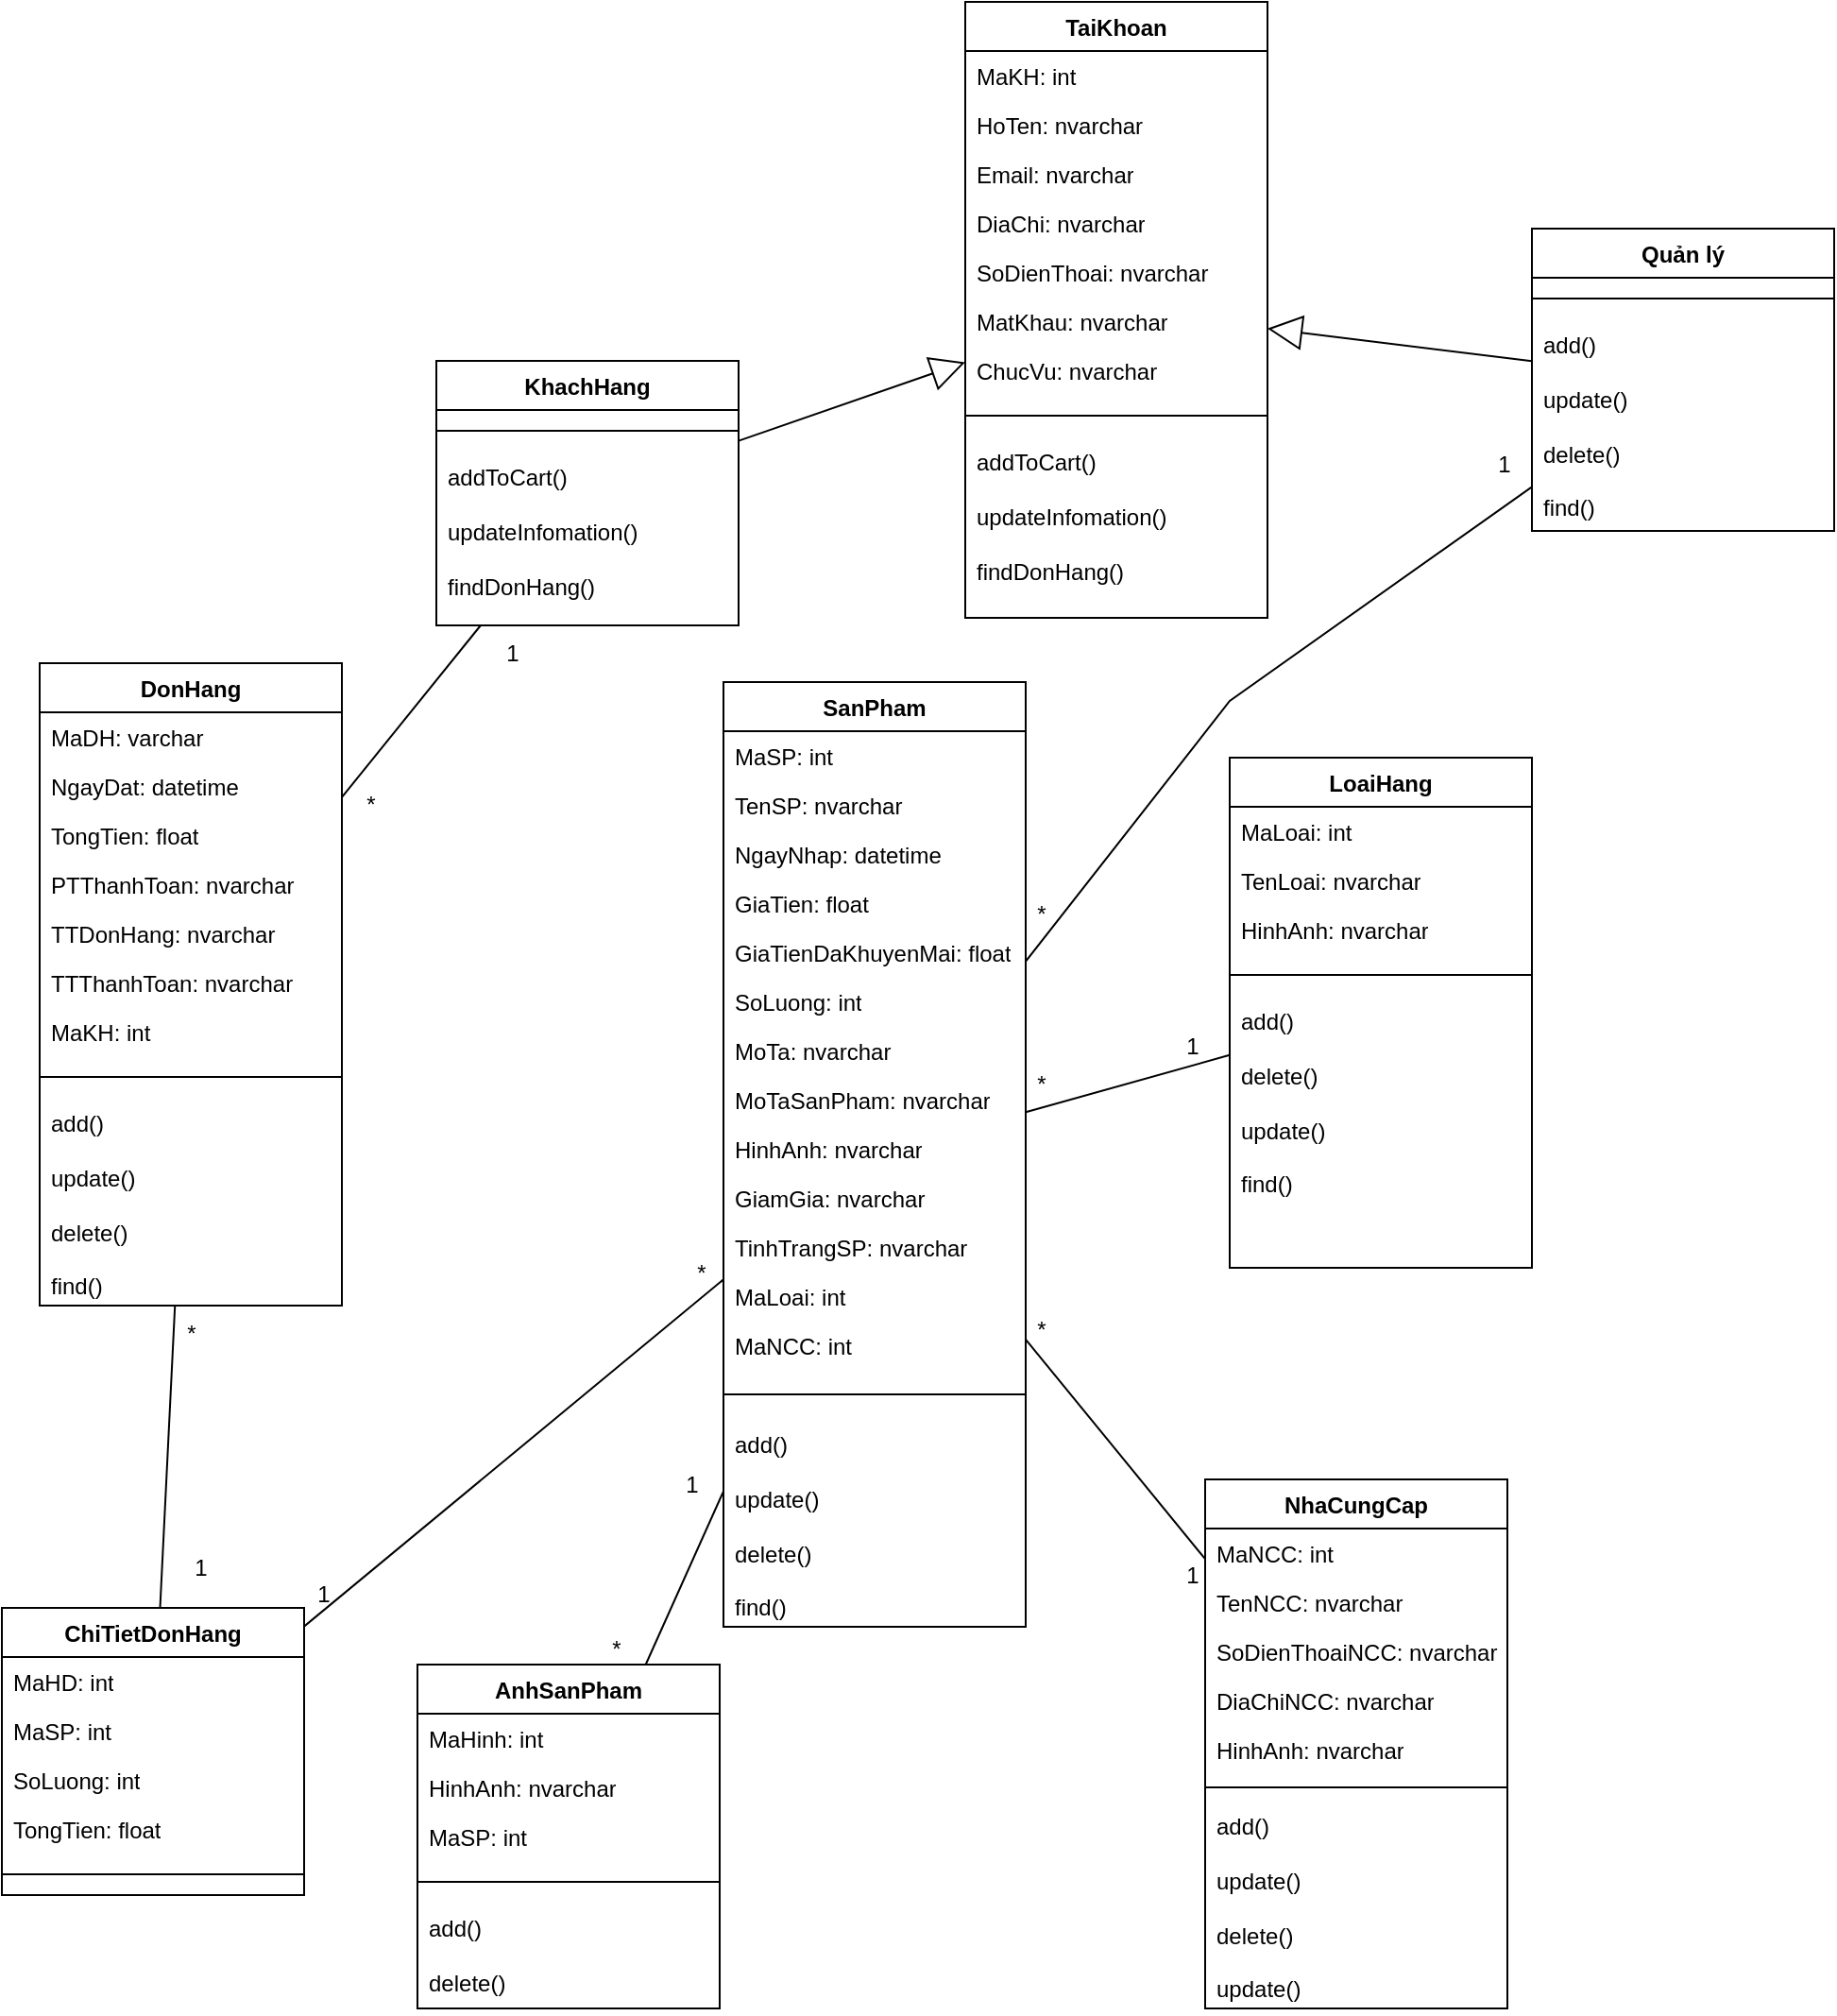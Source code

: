 <mxfile version="25.0.3">
  <diagram id="C5RBs43oDa-KdzZeNtuy" name="Page-1">
    <mxGraphModel dx="2967" dy="2340" grid="1" gridSize="10" guides="1" tooltips="1" connect="1" arrows="1" fold="1" page="1" pageScale="1" pageWidth="827" pageHeight="1169" math="0" shadow="0">
      <root>
        <mxCell id="WIyWlLk6GJQsqaUBKTNV-0" />
        <mxCell id="WIyWlLk6GJQsqaUBKTNV-1" parent="WIyWlLk6GJQsqaUBKTNV-0" />
        <mxCell id="Ow6LU1PCgr3KY25qpwtb-1" value="DonHang" style="swimlane;fontStyle=1;align=center;verticalAlign=top;childLayout=stackLayout;horizontal=1;startSize=26;horizontalStack=0;resizeParent=1;resizeParentMax=0;resizeLast=0;collapsible=1;marginBottom=0;whiteSpace=wrap;html=1;" vertex="1" parent="WIyWlLk6GJQsqaUBKTNV-1">
          <mxGeometry x="-120" y="90" width="160" height="340" as="geometry" />
        </mxCell>
        <mxCell id="Ow6LU1PCgr3KY25qpwtb-2" value="MaDH: varchar" style="text;strokeColor=none;fillColor=none;align=left;verticalAlign=top;spacingLeft=4;spacingRight=4;overflow=hidden;rotatable=0;points=[[0,0.5],[1,0.5]];portConstraint=eastwest;whiteSpace=wrap;html=1;" vertex="1" parent="Ow6LU1PCgr3KY25qpwtb-1">
          <mxGeometry y="26" width="160" height="26" as="geometry" />
        </mxCell>
        <mxCell id="Ow6LU1PCgr3KY25qpwtb-5" value="NgayDat: datetime" style="text;strokeColor=none;fillColor=none;align=left;verticalAlign=top;spacingLeft=4;spacingRight=4;overflow=hidden;rotatable=0;points=[[0,0.5],[1,0.5]];portConstraint=eastwest;whiteSpace=wrap;html=1;" vertex="1" parent="Ow6LU1PCgr3KY25qpwtb-1">
          <mxGeometry y="52" width="160" height="26" as="geometry" />
        </mxCell>
        <mxCell id="Ow6LU1PCgr3KY25qpwtb-6" value="TongTien: float" style="text;strokeColor=none;fillColor=none;align=left;verticalAlign=top;spacingLeft=4;spacingRight=4;overflow=hidden;rotatable=0;points=[[0,0.5],[1,0.5]];portConstraint=eastwest;whiteSpace=wrap;html=1;" vertex="1" parent="Ow6LU1PCgr3KY25qpwtb-1">
          <mxGeometry y="78" width="160" height="26" as="geometry" />
        </mxCell>
        <mxCell id="Ow6LU1PCgr3KY25qpwtb-7" value="PTThanhToan: nvarchar" style="text;strokeColor=none;fillColor=none;align=left;verticalAlign=top;spacingLeft=4;spacingRight=4;overflow=hidden;rotatable=0;points=[[0,0.5],[1,0.5]];portConstraint=eastwest;whiteSpace=wrap;html=1;" vertex="1" parent="Ow6LU1PCgr3KY25qpwtb-1">
          <mxGeometry y="104" width="160" height="26" as="geometry" />
        </mxCell>
        <mxCell id="Ow6LU1PCgr3KY25qpwtb-8" value="TTDonHang: nvarchar" style="text;strokeColor=none;fillColor=none;align=left;verticalAlign=top;spacingLeft=4;spacingRight=4;overflow=hidden;rotatable=0;points=[[0,0.5],[1,0.5]];portConstraint=eastwest;whiteSpace=wrap;html=1;" vertex="1" parent="Ow6LU1PCgr3KY25qpwtb-1">
          <mxGeometry y="130" width="160" height="26" as="geometry" />
        </mxCell>
        <mxCell id="Ow6LU1PCgr3KY25qpwtb-9" value="TTThanhToan: nvarchar" style="text;strokeColor=none;fillColor=none;align=left;verticalAlign=top;spacingLeft=4;spacingRight=4;overflow=hidden;rotatable=0;points=[[0,0.5],[1,0.5]];portConstraint=eastwest;whiteSpace=wrap;html=1;" vertex="1" parent="Ow6LU1PCgr3KY25qpwtb-1">
          <mxGeometry y="156" width="160" height="26" as="geometry" />
        </mxCell>
        <mxCell id="Ow6LU1PCgr3KY25qpwtb-10" value="MaKH: int" style="text;strokeColor=none;fillColor=none;align=left;verticalAlign=top;spacingLeft=4;spacingRight=4;overflow=hidden;rotatable=0;points=[[0,0.5],[1,0.5]];portConstraint=eastwest;whiteSpace=wrap;html=1;" vertex="1" parent="Ow6LU1PCgr3KY25qpwtb-1">
          <mxGeometry y="182" width="160" height="26" as="geometry" />
        </mxCell>
        <mxCell id="Ow6LU1PCgr3KY25qpwtb-3" value="" style="line;strokeWidth=1;fillColor=none;align=left;verticalAlign=middle;spacingTop=-1;spacingLeft=3;spacingRight=3;rotatable=0;labelPosition=right;points=[];portConstraint=eastwest;strokeColor=inherit;" vertex="1" parent="Ow6LU1PCgr3KY25qpwtb-1">
          <mxGeometry y="208" width="160" height="22" as="geometry" />
        </mxCell>
        <mxCell id="Ow6LU1PCgr3KY25qpwtb-4" value="&lt;div&gt;add()&lt;/div&gt;&lt;div&gt;&lt;br&gt;&lt;/div&gt;&lt;div&gt;&lt;span style=&quot;background-color: initial;&quot;&gt;update()&lt;/span&gt;&lt;br&gt;&lt;/div&gt;&lt;div&gt;&lt;br&gt;&lt;/div&gt;&lt;div&gt;delete()&lt;/div&gt;&lt;div&gt;&lt;br&gt;&lt;/div&gt;&lt;div&gt;find()&lt;/div&gt;" style="text;strokeColor=none;fillColor=none;align=left;verticalAlign=top;spacingLeft=4;spacingRight=4;overflow=hidden;rotatable=0;points=[[0,0.5],[1,0.5]];portConstraint=eastwest;whiteSpace=wrap;html=1;" vertex="1" parent="Ow6LU1PCgr3KY25qpwtb-1">
          <mxGeometry y="230" width="160" height="110" as="geometry" />
        </mxCell>
        <mxCell id="Ow6LU1PCgr3KY25qpwtb-12" value="TaiKhoan" style="swimlane;fontStyle=1;align=center;verticalAlign=top;childLayout=stackLayout;horizontal=1;startSize=26;horizontalStack=0;resizeParent=1;resizeParentMax=0;resizeLast=0;collapsible=1;marginBottom=0;whiteSpace=wrap;html=1;" vertex="1" parent="WIyWlLk6GJQsqaUBKTNV-1">
          <mxGeometry x="370" y="-260" width="160" height="326" as="geometry" />
        </mxCell>
        <mxCell id="Ow6LU1PCgr3KY25qpwtb-13" value="MaKH: int" style="text;strokeColor=none;fillColor=none;align=left;verticalAlign=top;spacingLeft=4;spacingRight=4;overflow=hidden;rotatable=0;points=[[0,0.5],[1,0.5]];portConstraint=eastwest;whiteSpace=wrap;html=1;" vertex="1" parent="Ow6LU1PCgr3KY25qpwtb-12">
          <mxGeometry y="26" width="160" height="26" as="geometry" />
        </mxCell>
        <mxCell id="Ow6LU1PCgr3KY25qpwtb-14" value="HoTen: nvarchar" style="text;strokeColor=none;fillColor=none;align=left;verticalAlign=top;spacingLeft=4;spacingRight=4;overflow=hidden;rotatable=0;points=[[0,0.5],[1,0.5]];portConstraint=eastwest;whiteSpace=wrap;html=1;" vertex="1" parent="Ow6LU1PCgr3KY25qpwtb-12">
          <mxGeometry y="52" width="160" height="26" as="geometry" />
        </mxCell>
        <mxCell id="Ow6LU1PCgr3KY25qpwtb-15" value="Email: nvarchar" style="text;strokeColor=none;fillColor=none;align=left;verticalAlign=top;spacingLeft=4;spacingRight=4;overflow=hidden;rotatable=0;points=[[0,0.5],[1,0.5]];portConstraint=eastwest;whiteSpace=wrap;html=1;" vertex="1" parent="Ow6LU1PCgr3KY25qpwtb-12">
          <mxGeometry y="78" width="160" height="26" as="geometry" />
        </mxCell>
        <mxCell id="Ow6LU1PCgr3KY25qpwtb-16" value="DiaChi: nvarchar" style="text;strokeColor=none;fillColor=none;align=left;verticalAlign=top;spacingLeft=4;spacingRight=4;overflow=hidden;rotatable=0;points=[[0,0.5],[1,0.5]];portConstraint=eastwest;whiteSpace=wrap;html=1;" vertex="1" parent="Ow6LU1PCgr3KY25qpwtb-12">
          <mxGeometry y="104" width="160" height="26" as="geometry" />
        </mxCell>
        <mxCell id="Ow6LU1PCgr3KY25qpwtb-17" value="SoDienThoai: nvarchar" style="text;strokeColor=none;fillColor=none;align=left;verticalAlign=top;spacingLeft=4;spacingRight=4;overflow=hidden;rotatable=0;points=[[0,0.5],[1,0.5]];portConstraint=eastwest;whiteSpace=wrap;html=1;" vertex="1" parent="Ow6LU1PCgr3KY25qpwtb-12">
          <mxGeometry y="130" width="160" height="26" as="geometry" />
        </mxCell>
        <mxCell id="Ow6LU1PCgr3KY25qpwtb-18" value="MatKhau: nvarchar" style="text;strokeColor=none;fillColor=none;align=left;verticalAlign=top;spacingLeft=4;spacingRight=4;overflow=hidden;rotatable=0;points=[[0,0.5],[1,0.5]];portConstraint=eastwest;whiteSpace=wrap;html=1;" vertex="1" parent="Ow6LU1PCgr3KY25qpwtb-12">
          <mxGeometry y="156" width="160" height="26" as="geometry" />
        </mxCell>
        <mxCell id="Ow6LU1PCgr3KY25qpwtb-99" value="ChucVu: nvarchar" style="text;strokeColor=none;fillColor=none;align=left;verticalAlign=top;spacingLeft=4;spacingRight=4;overflow=hidden;rotatable=0;points=[[0,0.5],[1,0.5]];portConstraint=eastwest;whiteSpace=wrap;html=1;" vertex="1" parent="Ow6LU1PCgr3KY25qpwtb-12">
          <mxGeometry y="182" width="160" height="26" as="geometry" />
        </mxCell>
        <mxCell id="Ow6LU1PCgr3KY25qpwtb-20" value="" style="line;strokeWidth=1;fillColor=none;align=left;verticalAlign=middle;spacingTop=-1;spacingLeft=3;spacingRight=3;rotatable=0;labelPosition=right;points=[];portConstraint=eastwest;strokeColor=inherit;" vertex="1" parent="Ow6LU1PCgr3KY25qpwtb-12">
          <mxGeometry y="208" width="160" height="22" as="geometry" />
        </mxCell>
        <mxCell id="Ow6LU1PCgr3KY25qpwtb-21" value="&lt;div&gt;addToCart()&lt;/div&gt;&lt;div&gt;&lt;br&gt;&lt;/div&gt;&lt;div&gt;updateInfomation()&lt;/div&gt;&lt;div&gt;&lt;br&gt;&lt;/div&gt;&lt;div&gt;findDonHang()&lt;/div&gt;" style="text;strokeColor=none;fillColor=none;align=left;verticalAlign=top;spacingLeft=4;spacingRight=4;overflow=hidden;rotatable=0;points=[[0,0.5],[1,0.5]];portConstraint=eastwest;whiteSpace=wrap;html=1;" vertex="1" parent="Ow6LU1PCgr3KY25qpwtb-12">
          <mxGeometry y="230" width="160" height="96" as="geometry" />
        </mxCell>
        <mxCell id="Ow6LU1PCgr3KY25qpwtb-25" value="SanPham" style="swimlane;fontStyle=1;align=center;verticalAlign=top;childLayout=stackLayout;horizontal=1;startSize=26;horizontalStack=0;resizeParent=1;resizeParentMax=0;resizeLast=0;collapsible=1;marginBottom=0;whiteSpace=wrap;html=1;" vertex="1" parent="WIyWlLk6GJQsqaUBKTNV-1">
          <mxGeometry x="242" y="100" width="160" height="500" as="geometry" />
        </mxCell>
        <mxCell id="Ow6LU1PCgr3KY25qpwtb-26" value="MaSP: int" style="text;strokeColor=none;fillColor=none;align=left;verticalAlign=top;spacingLeft=4;spacingRight=4;overflow=hidden;rotatable=0;points=[[0,0.5],[1,0.5]];portConstraint=eastwest;whiteSpace=wrap;html=1;" vertex="1" parent="Ow6LU1PCgr3KY25qpwtb-25">
          <mxGeometry y="26" width="160" height="26" as="geometry" />
        </mxCell>
        <mxCell id="Ow6LU1PCgr3KY25qpwtb-27" value="TenSP: nvarchar" style="text;strokeColor=none;fillColor=none;align=left;verticalAlign=top;spacingLeft=4;spacingRight=4;overflow=hidden;rotatable=0;points=[[0,0.5],[1,0.5]];portConstraint=eastwest;whiteSpace=wrap;html=1;" vertex="1" parent="Ow6LU1PCgr3KY25qpwtb-25">
          <mxGeometry y="52" width="160" height="26" as="geometry" />
        </mxCell>
        <mxCell id="Ow6LU1PCgr3KY25qpwtb-28" value="NgayNhap: datetime" style="text;strokeColor=none;fillColor=none;align=left;verticalAlign=top;spacingLeft=4;spacingRight=4;overflow=hidden;rotatable=0;points=[[0,0.5],[1,0.5]];portConstraint=eastwest;whiteSpace=wrap;html=1;" vertex="1" parent="Ow6LU1PCgr3KY25qpwtb-25">
          <mxGeometry y="78" width="160" height="26" as="geometry" />
        </mxCell>
        <mxCell id="Ow6LU1PCgr3KY25qpwtb-29" value="GiaTien: float" style="text;strokeColor=none;fillColor=none;align=left;verticalAlign=top;spacingLeft=4;spacingRight=4;overflow=hidden;rotatable=0;points=[[0,0.5],[1,0.5]];portConstraint=eastwest;whiteSpace=wrap;html=1;" vertex="1" parent="Ow6LU1PCgr3KY25qpwtb-25">
          <mxGeometry y="104" width="160" height="26" as="geometry" />
        </mxCell>
        <mxCell id="Ow6LU1PCgr3KY25qpwtb-30" value="GiaTienDaKhuyenMai: float" style="text;strokeColor=none;fillColor=none;align=left;verticalAlign=top;spacingLeft=4;spacingRight=4;overflow=hidden;rotatable=0;points=[[0,0.5],[1,0.5]];portConstraint=eastwest;whiteSpace=wrap;html=1;" vertex="1" parent="Ow6LU1PCgr3KY25qpwtb-25">
          <mxGeometry y="130" width="160" height="26" as="geometry" />
        </mxCell>
        <mxCell id="Ow6LU1PCgr3KY25qpwtb-31" value="SoLuong: int" style="text;strokeColor=none;fillColor=none;align=left;verticalAlign=top;spacingLeft=4;spacingRight=4;overflow=hidden;rotatable=0;points=[[0,0.5],[1,0.5]];portConstraint=eastwest;whiteSpace=wrap;html=1;" vertex="1" parent="Ow6LU1PCgr3KY25qpwtb-25">
          <mxGeometry y="156" width="160" height="26" as="geometry" />
        </mxCell>
        <mxCell id="Ow6LU1PCgr3KY25qpwtb-32" value="MoTa: nvarchar" style="text;strokeColor=none;fillColor=none;align=left;verticalAlign=top;spacingLeft=4;spacingRight=4;overflow=hidden;rotatable=0;points=[[0,0.5],[1,0.5]];portConstraint=eastwest;whiteSpace=wrap;html=1;" vertex="1" parent="Ow6LU1PCgr3KY25qpwtb-25">
          <mxGeometry y="182" width="160" height="26" as="geometry" />
        </mxCell>
        <mxCell id="Ow6LU1PCgr3KY25qpwtb-42" value="MoTaSanPham: nvarchar" style="text;strokeColor=none;fillColor=none;align=left;verticalAlign=top;spacingLeft=4;spacingRight=4;overflow=hidden;rotatable=0;points=[[0,0.5],[1,0.5]];portConstraint=eastwest;whiteSpace=wrap;html=1;" vertex="1" parent="Ow6LU1PCgr3KY25qpwtb-25">
          <mxGeometry y="208" width="160" height="26" as="geometry" />
        </mxCell>
        <mxCell id="Ow6LU1PCgr3KY25qpwtb-41" value="HinhAnh: nvarchar" style="text;strokeColor=none;fillColor=none;align=left;verticalAlign=top;spacingLeft=4;spacingRight=4;overflow=hidden;rotatable=0;points=[[0,0.5],[1,0.5]];portConstraint=eastwest;whiteSpace=wrap;html=1;" vertex="1" parent="Ow6LU1PCgr3KY25qpwtb-25">
          <mxGeometry y="234" width="160" height="26" as="geometry" />
        </mxCell>
        <mxCell id="Ow6LU1PCgr3KY25qpwtb-40" value="GiamGia: nvarchar" style="text;strokeColor=none;fillColor=none;align=left;verticalAlign=top;spacingLeft=4;spacingRight=4;overflow=hidden;rotatable=0;points=[[0,0.5],[1,0.5]];portConstraint=eastwest;whiteSpace=wrap;html=1;" vertex="1" parent="Ow6LU1PCgr3KY25qpwtb-25">
          <mxGeometry y="260" width="160" height="26" as="geometry" />
        </mxCell>
        <mxCell id="Ow6LU1PCgr3KY25qpwtb-39" value="TinhTrangSP: nvarchar" style="text;strokeColor=none;fillColor=none;align=left;verticalAlign=top;spacingLeft=4;spacingRight=4;overflow=hidden;rotatable=0;points=[[0,0.5],[1,0.5]];portConstraint=eastwest;whiteSpace=wrap;html=1;" vertex="1" parent="Ow6LU1PCgr3KY25qpwtb-25">
          <mxGeometry y="286" width="160" height="26" as="geometry" />
        </mxCell>
        <mxCell id="Ow6LU1PCgr3KY25qpwtb-38" value="MaLoai: int" style="text;strokeColor=none;fillColor=none;align=left;verticalAlign=top;spacingLeft=4;spacingRight=4;overflow=hidden;rotatable=0;points=[[0,0.5],[1,0.5]];portConstraint=eastwest;whiteSpace=wrap;html=1;" vertex="1" parent="Ow6LU1PCgr3KY25qpwtb-25">
          <mxGeometry y="312" width="160" height="26" as="geometry" />
        </mxCell>
        <mxCell id="Ow6LU1PCgr3KY25qpwtb-37" value="MaNCC: int" style="text;strokeColor=none;fillColor=none;align=left;verticalAlign=top;spacingLeft=4;spacingRight=4;overflow=hidden;rotatable=0;points=[[0,0.5],[1,0.5]];portConstraint=eastwest;whiteSpace=wrap;html=1;" vertex="1" parent="Ow6LU1PCgr3KY25qpwtb-25">
          <mxGeometry y="338" width="160" height="26" as="geometry" />
        </mxCell>
        <mxCell id="Ow6LU1PCgr3KY25qpwtb-33" value="" style="line;strokeWidth=1;fillColor=none;align=left;verticalAlign=middle;spacingTop=-1;spacingLeft=3;spacingRight=3;rotatable=0;labelPosition=right;points=[];portConstraint=eastwest;strokeColor=inherit;" vertex="1" parent="Ow6LU1PCgr3KY25qpwtb-25">
          <mxGeometry y="364" width="160" height="26" as="geometry" />
        </mxCell>
        <mxCell id="Ow6LU1PCgr3KY25qpwtb-34" value="&lt;div&gt;add()&lt;/div&gt;&lt;div&gt;&lt;br&gt;&lt;/div&gt;&lt;div&gt;&lt;span style=&quot;background-color: initial;&quot;&gt;update()&lt;/span&gt;&lt;br&gt;&lt;/div&gt;&lt;div&gt;&lt;br&gt;&lt;/div&gt;&lt;div&gt;delete()&lt;/div&gt;&lt;div&gt;&lt;br&gt;&lt;/div&gt;&lt;div&gt;find()&lt;/div&gt;" style="text;strokeColor=none;fillColor=none;align=left;verticalAlign=top;spacingLeft=4;spacingRight=4;overflow=hidden;rotatable=0;points=[[0,0.5],[1,0.5]];portConstraint=eastwest;whiteSpace=wrap;html=1;" vertex="1" parent="Ow6LU1PCgr3KY25qpwtb-25">
          <mxGeometry y="390" width="160" height="110" as="geometry" />
        </mxCell>
        <mxCell id="Ow6LU1PCgr3KY25qpwtb-46" value="ChiTietDonHang" style="swimlane;fontStyle=1;align=center;verticalAlign=top;childLayout=stackLayout;horizontal=1;startSize=26;horizontalStack=0;resizeParent=1;resizeParentMax=0;resizeLast=0;collapsible=1;marginBottom=0;whiteSpace=wrap;html=1;" vertex="1" parent="WIyWlLk6GJQsqaUBKTNV-1">
          <mxGeometry x="-140" y="590" width="160" height="152" as="geometry" />
        </mxCell>
        <mxCell id="Ow6LU1PCgr3KY25qpwtb-47" value="MaHD: int" style="text;strokeColor=none;fillColor=none;align=left;verticalAlign=top;spacingLeft=4;spacingRight=4;overflow=hidden;rotatable=0;points=[[0,0.5],[1,0.5]];portConstraint=eastwest;whiteSpace=wrap;html=1;" vertex="1" parent="Ow6LU1PCgr3KY25qpwtb-46">
          <mxGeometry y="26" width="160" height="26" as="geometry" />
        </mxCell>
        <mxCell id="Ow6LU1PCgr3KY25qpwtb-48" value="MaSP: int" style="text;strokeColor=none;fillColor=none;align=left;verticalAlign=top;spacingLeft=4;spacingRight=4;overflow=hidden;rotatable=0;points=[[0,0.5],[1,0.5]];portConstraint=eastwest;whiteSpace=wrap;html=1;" vertex="1" parent="Ow6LU1PCgr3KY25qpwtb-46">
          <mxGeometry y="52" width="160" height="26" as="geometry" />
        </mxCell>
        <mxCell id="Ow6LU1PCgr3KY25qpwtb-49" value="SoLuong: int" style="text;strokeColor=none;fillColor=none;align=left;verticalAlign=top;spacingLeft=4;spacingRight=4;overflow=hidden;rotatable=0;points=[[0,0.5],[1,0.5]];portConstraint=eastwest;whiteSpace=wrap;html=1;" vertex="1" parent="Ow6LU1PCgr3KY25qpwtb-46">
          <mxGeometry y="78" width="160" height="26" as="geometry" />
        </mxCell>
        <mxCell id="Ow6LU1PCgr3KY25qpwtb-50" value="TongTien: float" style="text;strokeColor=none;fillColor=none;align=left;verticalAlign=top;spacingLeft=4;spacingRight=4;overflow=hidden;rotatable=0;points=[[0,0.5],[1,0.5]];portConstraint=eastwest;whiteSpace=wrap;html=1;" vertex="1" parent="Ow6LU1PCgr3KY25qpwtb-46">
          <mxGeometry y="104" width="160" height="26" as="geometry" />
        </mxCell>
        <mxCell id="Ow6LU1PCgr3KY25qpwtb-53" value="" style="line;strokeWidth=1;fillColor=none;align=left;verticalAlign=middle;spacingTop=-1;spacingLeft=3;spacingRight=3;rotatable=0;labelPosition=right;points=[];portConstraint=eastwest;strokeColor=inherit;" vertex="1" parent="Ow6LU1PCgr3KY25qpwtb-46">
          <mxGeometry y="130" width="160" height="22" as="geometry" />
        </mxCell>
        <mxCell id="Ow6LU1PCgr3KY25qpwtb-55" value="" style="endArrow=none;html=1;rounded=0;" edge="1" parent="WIyWlLk6GJQsqaUBKTNV-1" source="Ow6LU1PCgr3KY25qpwtb-46" target="Ow6LU1PCgr3KY25qpwtb-25">
          <mxGeometry width="50" height="50" relative="1" as="geometry">
            <mxPoint x="90" y="860" as="sourcePoint" />
            <mxPoint x="140" y="810" as="targetPoint" />
          </mxGeometry>
        </mxCell>
        <mxCell id="Ow6LU1PCgr3KY25qpwtb-58" value="" style="endArrow=none;html=1;rounded=0;" edge="1" parent="WIyWlLk6GJQsqaUBKTNV-1" source="Ow6LU1PCgr3KY25qpwtb-46" target="Ow6LU1PCgr3KY25qpwtb-1">
          <mxGeometry width="50" height="50" relative="1" as="geometry">
            <mxPoint x="150" y="609" as="sourcePoint" />
            <mxPoint x="150" y="539" as="targetPoint" />
          </mxGeometry>
        </mxCell>
        <mxCell id="Ow6LU1PCgr3KY25qpwtb-61" value="1" style="text;html=1;align=center;verticalAlign=middle;resizable=0;points=[];autosize=1;strokeColor=none;fillColor=none;" vertex="1" parent="WIyWlLk6GJQsqaUBKTNV-1">
          <mxGeometry x="-50" y="554" width="30" height="30" as="geometry" />
        </mxCell>
        <mxCell id="Ow6LU1PCgr3KY25qpwtb-63" value="*" style="text;html=1;align=center;verticalAlign=middle;resizable=0;points=[];autosize=1;strokeColor=none;fillColor=none;" vertex="1" parent="WIyWlLk6GJQsqaUBKTNV-1">
          <mxGeometry x="-55" y="430" width="30" height="30" as="geometry" />
        </mxCell>
        <mxCell id="Ow6LU1PCgr3KY25qpwtb-64" value="LoaiHang" style="swimlane;fontStyle=1;align=center;verticalAlign=top;childLayout=stackLayout;horizontal=1;startSize=26;horizontalStack=0;resizeParent=1;resizeParentMax=0;resizeLast=0;collapsible=1;marginBottom=0;whiteSpace=wrap;html=1;" vertex="1" parent="WIyWlLk6GJQsqaUBKTNV-1">
          <mxGeometry x="510" y="140" width="160" height="270" as="geometry" />
        </mxCell>
        <mxCell id="Ow6LU1PCgr3KY25qpwtb-65" value="MaLoai: int" style="text;strokeColor=none;fillColor=none;align=left;verticalAlign=top;spacingLeft=4;spacingRight=4;overflow=hidden;rotatable=0;points=[[0,0.5],[1,0.5]];portConstraint=eastwest;whiteSpace=wrap;html=1;" vertex="1" parent="Ow6LU1PCgr3KY25qpwtb-64">
          <mxGeometry y="26" width="160" height="26" as="geometry" />
        </mxCell>
        <mxCell id="Ow6LU1PCgr3KY25qpwtb-66" value="TenLoai: nvarchar" style="text;strokeColor=none;fillColor=none;align=left;verticalAlign=top;spacingLeft=4;spacingRight=4;overflow=hidden;rotatable=0;points=[[0,0.5],[1,0.5]];portConstraint=eastwest;whiteSpace=wrap;html=1;" vertex="1" parent="Ow6LU1PCgr3KY25qpwtb-64">
          <mxGeometry y="52" width="160" height="26" as="geometry" />
        </mxCell>
        <mxCell id="Ow6LU1PCgr3KY25qpwtb-67" value="HinhAnh: nvarchar" style="text;strokeColor=none;fillColor=none;align=left;verticalAlign=top;spacingLeft=4;spacingRight=4;overflow=hidden;rotatable=0;points=[[0,0.5],[1,0.5]];portConstraint=eastwest;whiteSpace=wrap;html=1;" vertex="1" parent="Ow6LU1PCgr3KY25qpwtb-64">
          <mxGeometry y="78" width="160" height="26" as="geometry" />
        </mxCell>
        <mxCell id="Ow6LU1PCgr3KY25qpwtb-71" value="" style="line;strokeWidth=1;fillColor=none;align=left;verticalAlign=middle;spacingTop=-1;spacingLeft=3;spacingRight=3;rotatable=0;labelPosition=right;points=[];portConstraint=eastwest;strokeColor=inherit;" vertex="1" parent="Ow6LU1PCgr3KY25qpwtb-64">
          <mxGeometry y="104" width="160" height="22" as="geometry" />
        </mxCell>
        <mxCell id="Ow6LU1PCgr3KY25qpwtb-72" value="&lt;div&gt;add()&lt;/div&gt;&lt;div&gt;&lt;br&gt;&lt;/div&gt;&lt;div&gt;delete()&lt;/div&gt;&lt;div&gt;&lt;br&gt;&lt;/div&gt;&lt;div&gt;update()&lt;/div&gt;&lt;div&gt;&lt;br&gt;&lt;/div&gt;&lt;div&gt;find()&lt;/div&gt;" style="text;strokeColor=none;fillColor=none;align=left;verticalAlign=top;spacingLeft=4;spacingRight=4;overflow=hidden;rotatable=0;points=[[0,0.5],[1,0.5]];portConstraint=eastwest;whiteSpace=wrap;html=1;" vertex="1" parent="Ow6LU1PCgr3KY25qpwtb-64">
          <mxGeometry y="126" width="160" height="144" as="geometry" />
        </mxCell>
        <mxCell id="Ow6LU1PCgr3KY25qpwtb-73" value="" style="endArrow=none;html=1;rounded=0;" edge="1" parent="WIyWlLk6GJQsqaUBKTNV-1" source="Ow6LU1PCgr3KY25qpwtb-25" target="Ow6LU1PCgr3KY25qpwtb-64">
          <mxGeometry width="50" height="50" relative="1" as="geometry">
            <mxPoint x="377" y="-58" as="sourcePoint" />
            <mxPoint x="427" y="-108" as="targetPoint" />
          </mxGeometry>
        </mxCell>
        <mxCell id="Ow6LU1PCgr3KY25qpwtb-77" value="NhaCungCap" style="swimlane;fontStyle=1;align=center;verticalAlign=top;childLayout=stackLayout;horizontal=1;startSize=26;horizontalStack=0;resizeParent=1;resizeParentMax=0;resizeLast=0;collapsible=1;marginBottom=0;whiteSpace=wrap;html=1;" vertex="1" parent="WIyWlLk6GJQsqaUBKTNV-1">
          <mxGeometry x="497" y="522" width="160" height="280" as="geometry" />
        </mxCell>
        <mxCell id="Ow6LU1PCgr3KY25qpwtb-78" value="MaNCC: int" style="text;strokeColor=none;fillColor=none;align=left;verticalAlign=top;spacingLeft=4;spacingRight=4;overflow=hidden;rotatable=0;points=[[0,0.5],[1,0.5]];portConstraint=eastwest;whiteSpace=wrap;html=1;" vertex="1" parent="Ow6LU1PCgr3KY25qpwtb-77">
          <mxGeometry y="26" width="160" height="26" as="geometry" />
        </mxCell>
        <mxCell id="Ow6LU1PCgr3KY25qpwtb-79" value="TenNCC: nvarchar" style="text;strokeColor=none;fillColor=none;align=left;verticalAlign=top;spacingLeft=4;spacingRight=4;overflow=hidden;rotatable=0;points=[[0,0.5],[1,0.5]];portConstraint=eastwest;whiteSpace=wrap;html=1;" vertex="1" parent="Ow6LU1PCgr3KY25qpwtb-77">
          <mxGeometry y="52" width="160" height="26" as="geometry" />
        </mxCell>
        <mxCell id="Ow6LU1PCgr3KY25qpwtb-80" value="SoDienThoaiNCC: nvarchar" style="text;strokeColor=none;fillColor=none;align=left;verticalAlign=top;spacingLeft=4;spacingRight=4;overflow=hidden;rotatable=0;points=[[0,0.5],[1,0.5]];portConstraint=eastwest;whiteSpace=wrap;html=1;" vertex="1" parent="Ow6LU1PCgr3KY25qpwtb-77">
          <mxGeometry y="78" width="160" height="26" as="geometry" />
        </mxCell>
        <mxCell id="Ow6LU1PCgr3KY25qpwtb-84" value="DiaChiNCC: nvarchar" style="text;strokeColor=none;fillColor=none;align=left;verticalAlign=top;spacingLeft=4;spacingRight=4;overflow=hidden;rotatable=0;points=[[0,0.5],[1,0.5]];portConstraint=eastwest;whiteSpace=wrap;html=1;" vertex="1" parent="Ow6LU1PCgr3KY25qpwtb-77">
          <mxGeometry y="104" width="160" height="26" as="geometry" />
        </mxCell>
        <mxCell id="Ow6LU1PCgr3KY25qpwtb-85" value="HinhAnh: nvarchar" style="text;strokeColor=none;fillColor=none;align=left;verticalAlign=top;spacingLeft=4;spacingRight=4;overflow=hidden;rotatable=0;points=[[0,0.5],[1,0.5]];portConstraint=eastwest;whiteSpace=wrap;html=1;" vertex="1" parent="Ow6LU1PCgr3KY25qpwtb-77">
          <mxGeometry y="130" width="160" height="26" as="geometry" />
        </mxCell>
        <mxCell id="Ow6LU1PCgr3KY25qpwtb-81" value="" style="line;strokeWidth=1;fillColor=none;align=left;verticalAlign=middle;spacingTop=-1;spacingLeft=3;spacingRight=3;rotatable=0;labelPosition=right;points=[];portConstraint=eastwest;strokeColor=inherit;" vertex="1" parent="Ow6LU1PCgr3KY25qpwtb-77">
          <mxGeometry y="156" width="160" height="14" as="geometry" />
        </mxCell>
        <mxCell id="Ow6LU1PCgr3KY25qpwtb-82" value="&lt;div&gt;add()&lt;/div&gt;&lt;div&gt;&lt;br&gt;&lt;/div&gt;&lt;div&gt;&lt;span style=&quot;background-color: initial;&quot;&gt;update()&lt;/span&gt;&lt;/div&gt;&lt;div&gt;&lt;span style=&quot;background-color: initial;&quot;&gt;&lt;br&gt;&lt;/span&gt;&lt;/div&gt;&lt;div&gt;&lt;span style=&quot;background-color: initial;&quot;&gt;delete()&lt;/span&gt;&lt;/div&gt;&lt;div&gt;&lt;span style=&quot;background-color: initial;&quot;&gt;&lt;br&gt;&lt;/span&gt;&lt;/div&gt;&lt;div&gt;&lt;span style=&quot;background-color: initial;&quot;&gt;update()&lt;/span&gt;&lt;/div&gt;" style="text;strokeColor=none;fillColor=none;align=left;verticalAlign=top;spacingLeft=4;spacingRight=4;overflow=hidden;rotatable=0;points=[[0,0.5],[1,0.5]];portConstraint=eastwest;whiteSpace=wrap;html=1;" vertex="1" parent="Ow6LU1PCgr3KY25qpwtb-77">
          <mxGeometry y="170" width="160" height="110" as="geometry" />
        </mxCell>
        <mxCell id="Ow6LU1PCgr3KY25qpwtb-86" value="" style="endArrow=none;html=1;rounded=0;" edge="1" parent="WIyWlLk6GJQsqaUBKTNV-1" source="Ow6LU1PCgr3KY25qpwtb-77" target="Ow6LU1PCgr3KY25qpwtb-25">
          <mxGeometry width="50" height="50" relative="1" as="geometry">
            <mxPoint x="597" y="662" as="sourcePoint" />
            <mxPoint x="647" y="612" as="targetPoint" />
          </mxGeometry>
        </mxCell>
        <mxCell id="Ow6LU1PCgr3KY25qpwtb-89" value="AnhSanPham" style="swimlane;fontStyle=1;align=center;verticalAlign=top;childLayout=stackLayout;horizontal=1;startSize=26;horizontalStack=0;resizeParent=1;resizeParentMax=0;resizeLast=0;collapsible=1;marginBottom=0;whiteSpace=wrap;html=1;" vertex="1" parent="WIyWlLk6GJQsqaUBKTNV-1">
          <mxGeometry x="80" y="620" width="160" height="182" as="geometry" />
        </mxCell>
        <mxCell id="Ow6LU1PCgr3KY25qpwtb-90" value="MaHinh: int" style="text;strokeColor=none;fillColor=none;align=left;verticalAlign=top;spacingLeft=4;spacingRight=4;overflow=hidden;rotatable=0;points=[[0,0.5],[1,0.5]];portConstraint=eastwest;whiteSpace=wrap;html=1;" vertex="1" parent="Ow6LU1PCgr3KY25qpwtb-89">
          <mxGeometry y="26" width="160" height="26" as="geometry" />
        </mxCell>
        <mxCell id="Ow6LU1PCgr3KY25qpwtb-91" value="HinhAnh: nvarchar" style="text;strokeColor=none;fillColor=none;align=left;verticalAlign=top;spacingLeft=4;spacingRight=4;overflow=hidden;rotatable=0;points=[[0,0.5],[1,0.5]];portConstraint=eastwest;whiteSpace=wrap;html=1;" vertex="1" parent="Ow6LU1PCgr3KY25qpwtb-89">
          <mxGeometry y="52" width="160" height="26" as="geometry" />
        </mxCell>
        <mxCell id="Ow6LU1PCgr3KY25qpwtb-92" value="MaSP: int" style="text;strokeColor=none;fillColor=none;align=left;verticalAlign=top;spacingLeft=4;spacingRight=4;overflow=hidden;rotatable=0;points=[[0,0.5],[1,0.5]];portConstraint=eastwest;whiteSpace=wrap;html=1;" vertex="1" parent="Ow6LU1PCgr3KY25qpwtb-89">
          <mxGeometry y="78" width="160" height="26" as="geometry" />
        </mxCell>
        <mxCell id="Ow6LU1PCgr3KY25qpwtb-93" value="" style="line;strokeWidth=1;fillColor=none;align=left;verticalAlign=middle;spacingTop=-1;spacingLeft=3;spacingRight=3;rotatable=0;labelPosition=right;points=[];portConstraint=eastwest;strokeColor=inherit;" vertex="1" parent="Ow6LU1PCgr3KY25qpwtb-89">
          <mxGeometry y="104" width="160" height="22" as="geometry" />
        </mxCell>
        <mxCell id="Ow6LU1PCgr3KY25qpwtb-94" value="&lt;div&gt;add()&lt;/div&gt;&lt;div&gt;&lt;br&gt;&lt;/div&gt;&lt;div&gt;&lt;span style=&quot;background-color: initial;&quot;&gt;delete()&lt;/span&gt;&lt;/div&gt;" style="text;strokeColor=none;fillColor=none;align=left;verticalAlign=top;spacingLeft=4;spacingRight=4;overflow=hidden;rotatable=0;points=[[0,0.5],[1,0.5]];portConstraint=eastwest;whiteSpace=wrap;html=1;" vertex="1" parent="Ow6LU1PCgr3KY25qpwtb-89">
          <mxGeometry y="126" width="160" height="56" as="geometry" />
        </mxCell>
        <mxCell id="Ow6LU1PCgr3KY25qpwtb-95" value="" style="endArrow=none;html=1;rounded=0;" edge="1" parent="WIyWlLk6GJQsqaUBKTNV-1" source="Ow6LU1PCgr3KY25qpwtb-89" target="Ow6LU1PCgr3KY25qpwtb-25">
          <mxGeometry width="50" height="50" relative="1" as="geometry">
            <mxPoint x="267" y="712" as="sourcePoint" />
            <mxPoint x="317" y="662" as="targetPoint" />
          </mxGeometry>
        </mxCell>
        <mxCell id="Ow6LU1PCgr3KY25qpwtb-96" value="1" style="text;html=1;align=center;verticalAlign=middle;resizable=0;points=[];autosize=1;strokeColor=none;fillColor=none;" vertex="1" parent="WIyWlLk6GJQsqaUBKTNV-1">
          <mxGeometry x="210" y="510" width="30" height="30" as="geometry" />
        </mxCell>
        <mxCell id="Ow6LU1PCgr3KY25qpwtb-97" value="*" style="text;html=1;align=center;verticalAlign=middle;resizable=0;points=[];autosize=1;strokeColor=none;fillColor=none;" vertex="1" parent="WIyWlLk6GJQsqaUBKTNV-1">
          <mxGeometry x="170" y="597" width="30" height="30" as="geometry" />
        </mxCell>
        <mxCell id="Ow6LU1PCgr3KY25qpwtb-100" value="KhachHang" style="swimlane;fontStyle=1;align=center;verticalAlign=top;childLayout=stackLayout;horizontal=1;startSize=26;horizontalStack=0;resizeParent=1;resizeParentMax=0;resizeLast=0;collapsible=1;marginBottom=0;whiteSpace=wrap;html=1;" vertex="1" parent="WIyWlLk6GJQsqaUBKTNV-1">
          <mxGeometry x="90" y="-70" width="160" height="140" as="geometry" />
        </mxCell>
        <mxCell id="Ow6LU1PCgr3KY25qpwtb-104" value="" style="line;strokeWidth=1;fillColor=none;align=left;verticalAlign=middle;spacingTop=-1;spacingLeft=3;spacingRight=3;rotatable=0;labelPosition=right;points=[];portConstraint=eastwest;strokeColor=inherit;" vertex="1" parent="Ow6LU1PCgr3KY25qpwtb-100">
          <mxGeometry y="26" width="160" height="22" as="geometry" />
        </mxCell>
        <mxCell id="Ow6LU1PCgr3KY25qpwtb-105" value="&lt;div&gt;addToCart()&lt;/div&gt;&lt;div&gt;&lt;br&gt;&lt;/div&gt;&lt;div&gt;updateInfomation()&lt;/div&gt;&lt;div&gt;&lt;br&gt;&lt;/div&gt;&lt;div&gt;findDonHang()&lt;/div&gt;" style="text;strokeColor=none;fillColor=none;align=left;verticalAlign=top;spacingLeft=4;spacingRight=4;overflow=hidden;rotatable=0;points=[[0,0.5],[1,0.5]];portConstraint=eastwest;whiteSpace=wrap;html=1;" vertex="1" parent="Ow6LU1PCgr3KY25qpwtb-100">
          <mxGeometry y="48" width="160" height="92" as="geometry" />
        </mxCell>
        <mxCell id="Ow6LU1PCgr3KY25qpwtb-107" value="" style="endArrow=none;html=1;rounded=0;" edge="1" parent="WIyWlLk6GJQsqaUBKTNV-1" source="Ow6LU1PCgr3KY25qpwtb-1" target="Ow6LU1PCgr3KY25qpwtb-100">
          <mxGeometry width="50" height="50" relative="1" as="geometry">
            <mxPoint x="110" y="160" as="sourcePoint" />
            <mxPoint x="160" y="110" as="targetPoint" />
          </mxGeometry>
        </mxCell>
        <mxCell id="Ow6LU1PCgr3KY25qpwtb-108" value="1" style="text;html=1;align=center;verticalAlign=middle;resizable=0;points=[];autosize=1;strokeColor=none;fillColor=none;" vertex="1" parent="WIyWlLk6GJQsqaUBKTNV-1">
          <mxGeometry x="115" y="70" width="30" height="30" as="geometry" />
        </mxCell>
        <mxCell id="Ow6LU1PCgr3KY25qpwtb-109" value="*" style="text;html=1;align=center;verticalAlign=middle;resizable=0;points=[];autosize=1;strokeColor=none;fillColor=none;" vertex="1" parent="WIyWlLk6GJQsqaUBKTNV-1">
          <mxGeometry x="40" y="150" width="30" height="30" as="geometry" />
        </mxCell>
        <mxCell id="Ow6LU1PCgr3KY25qpwtb-110" value="Quản lý" style="swimlane;fontStyle=1;align=center;verticalAlign=top;childLayout=stackLayout;horizontal=1;startSize=26;horizontalStack=0;resizeParent=1;resizeParentMax=0;resizeLast=0;collapsible=1;marginBottom=0;whiteSpace=wrap;html=1;" vertex="1" parent="WIyWlLk6GJQsqaUBKTNV-1">
          <mxGeometry x="670" y="-140" width="160" height="160" as="geometry" />
        </mxCell>
        <mxCell id="Ow6LU1PCgr3KY25qpwtb-111" value="" style="line;strokeWidth=1;fillColor=none;align=left;verticalAlign=middle;spacingTop=-1;spacingLeft=3;spacingRight=3;rotatable=0;labelPosition=right;points=[];portConstraint=eastwest;strokeColor=inherit;" vertex="1" parent="Ow6LU1PCgr3KY25qpwtb-110">
          <mxGeometry y="26" width="160" height="22" as="geometry" />
        </mxCell>
        <mxCell id="Ow6LU1PCgr3KY25qpwtb-112" value="&lt;div&gt;add()&lt;/div&gt;&lt;div&gt;&lt;br&gt;&lt;/div&gt;&lt;div&gt;update()&lt;/div&gt;&lt;div&gt;&lt;br&gt;&lt;/div&gt;&lt;div&gt;delete()&lt;/div&gt;&lt;div&gt;&lt;br&gt;&lt;/div&gt;&lt;div&gt;find()&lt;/div&gt;" style="text;strokeColor=none;fillColor=none;align=left;verticalAlign=top;spacingLeft=4;spacingRight=4;overflow=hidden;rotatable=0;points=[[0,0.5],[1,0.5]];portConstraint=eastwest;whiteSpace=wrap;html=1;" vertex="1" parent="Ow6LU1PCgr3KY25qpwtb-110">
          <mxGeometry y="48" width="160" height="112" as="geometry" />
        </mxCell>
        <mxCell id="Ow6LU1PCgr3KY25qpwtb-117" value="1" style="text;html=1;align=center;verticalAlign=middle;resizable=0;points=[];autosize=1;strokeColor=none;fillColor=none;" vertex="1" parent="WIyWlLk6GJQsqaUBKTNV-1">
          <mxGeometry x="475" y="558" width="30" height="30" as="geometry" />
        </mxCell>
        <mxCell id="Ow6LU1PCgr3KY25qpwtb-118" value="*" style="text;html=1;align=center;verticalAlign=middle;resizable=0;points=[];autosize=1;strokeColor=none;fillColor=none;" vertex="1" parent="WIyWlLk6GJQsqaUBKTNV-1">
          <mxGeometry x="395" y="428" width="30" height="30" as="geometry" />
        </mxCell>
        <mxCell id="Ow6LU1PCgr3KY25qpwtb-119" value="1" style="text;html=1;align=center;verticalAlign=middle;resizable=0;points=[];autosize=1;strokeColor=none;fillColor=none;" vertex="1" parent="WIyWlLk6GJQsqaUBKTNV-1">
          <mxGeometry x="475" y="278" width="30" height="30" as="geometry" />
        </mxCell>
        <mxCell id="Ow6LU1PCgr3KY25qpwtb-120" value="*" style="text;html=1;align=center;verticalAlign=middle;resizable=0;points=[];autosize=1;strokeColor=none;fillColor=none;" vertex="1" parent="WIyWlLk6GJQsqaUBKTNV-1">
          <mxGeometry x="395" y="298" width="30" height="30" as="geometry" />
        </mxCell>
        <mxCell id="Ow6LU1PCgr3KY25qpwtb-121" value="*" style="text;html=1;align=center;verticalAlign=middle;resizable=0;points=[];autosize=1;strokeColor=none;fillColor=none;" vertex="1" parent="WIyWlLk6GJQsqaUBKTNV-1">
          <mxGeometry x="215" y="398" width="30" height="30" as="geometry" />
        </mxCell>
        <mxCell id="Ow6LU1PCgr3KY25qpwtb-122" value="1" style="text;html=1;align=center;verticalAlign=middle;resizable=0;points=[];autosize=1;strokeColor=none;fillColor=none;" vertex="1" parent="WIyWlLk6GJQsqaUBKTNV-1">
          <mxGeometry x="15" y="568" width="30" height="30" as="geometry" />
        </mxCell>
        <mxCell id="Ow6LU1PCgr3KY25qpwtb-124" value="" style="endArrow=block;endSize=16;endFill=0;html=1;rounded=0;" edge="1" parent="WIyWlLk6GJQsqaUBKTNV-1" source="Ow6LU1PCgr3KY25qpwtb-100" target="Ow6LU1PCgr3KY25qpwtb-12">
          <mxGeometry width="160" relative="1" as="geometry">
            <mxPoint x="-90" y="-180" as="sourcePoint" />
            <mxPoint x="70" y="-180" as="targetPoint" />
          </mxGeometry>
        </mxCell>
        <mxCell id="Ow6LU1PCgr3KY25qpwtb-125" value="" style="endArrow=block;endSize=16;endFill=0;html=1;rounded=0;" edge="1" parent="WIyWlLk6GJQsqaUBKTNV-1" source="Ow6LU1PCgr3KY25qpwtb-110" target="Ow6LU1PCgr3KY25qpwtb-12">
          <mxGeometry width="160" relative="1" as="geometry">
            <mxPoint x="580" y="90" as="sourcePoint" />
            <mxPoint x="700" y="49" as="targetPoint" />
          </mxGeometry>
        </mxCell>
        <mxCell id="Ow6LU1PCgr3KY25qpwtb-126" value="" style="endArrow=none;html=1;rounded=0;" edge="1" parent="WIyWlLk6GJQsqaUBKTNV-1" source="Ow6LU1PCgr3KY25qpwtb-25" target="Ow6LU1PCgr3KY25qpwtb-110">
          <mxGeometry width="50" height="50" relative="1" as="geometry">
            <mxPoint x="505" y="140" as="sourcePoint" />
            <mxPoint x="578" y="49" as="targetPoint" />
            <Array as="points">
              <mxPoint x="510" y="110" />
            </Array>
          </mxGeometry>
        </mxCell>
        <mxCell id="Ow6LU1PCgr3KY25qpwtb-127" value="1" style="text;html=1;align=center;verticalAlign=middle;resizable=0;points=[];autosize=1;strokeColor=none;fillColor=none;" vertex="1" parent="WIyWlLk6GJQsqaUBKTNV-1">
          <mxGeometry x="640" y="-30" width="30" height="30" as="geometry" />
        </mxCell>
        <mxCell id="Ow6LU1PCgr3KY25qpwtb-128" value="*" style="text;html=1;align=center;verticalAlign=middle;resizable=0;points=[];autosize=1;strokeColor=none;fillColor=none;" vertex="1" parent="WIyWlLk6GJQsqaUBKTNV-1">
          <mxGeometry x="395" y="208" width="30" height="30" as="geometry" />
        </mxCell>
      </root>
    </mxGraphModel>
  </diagram>
</mxfile>
